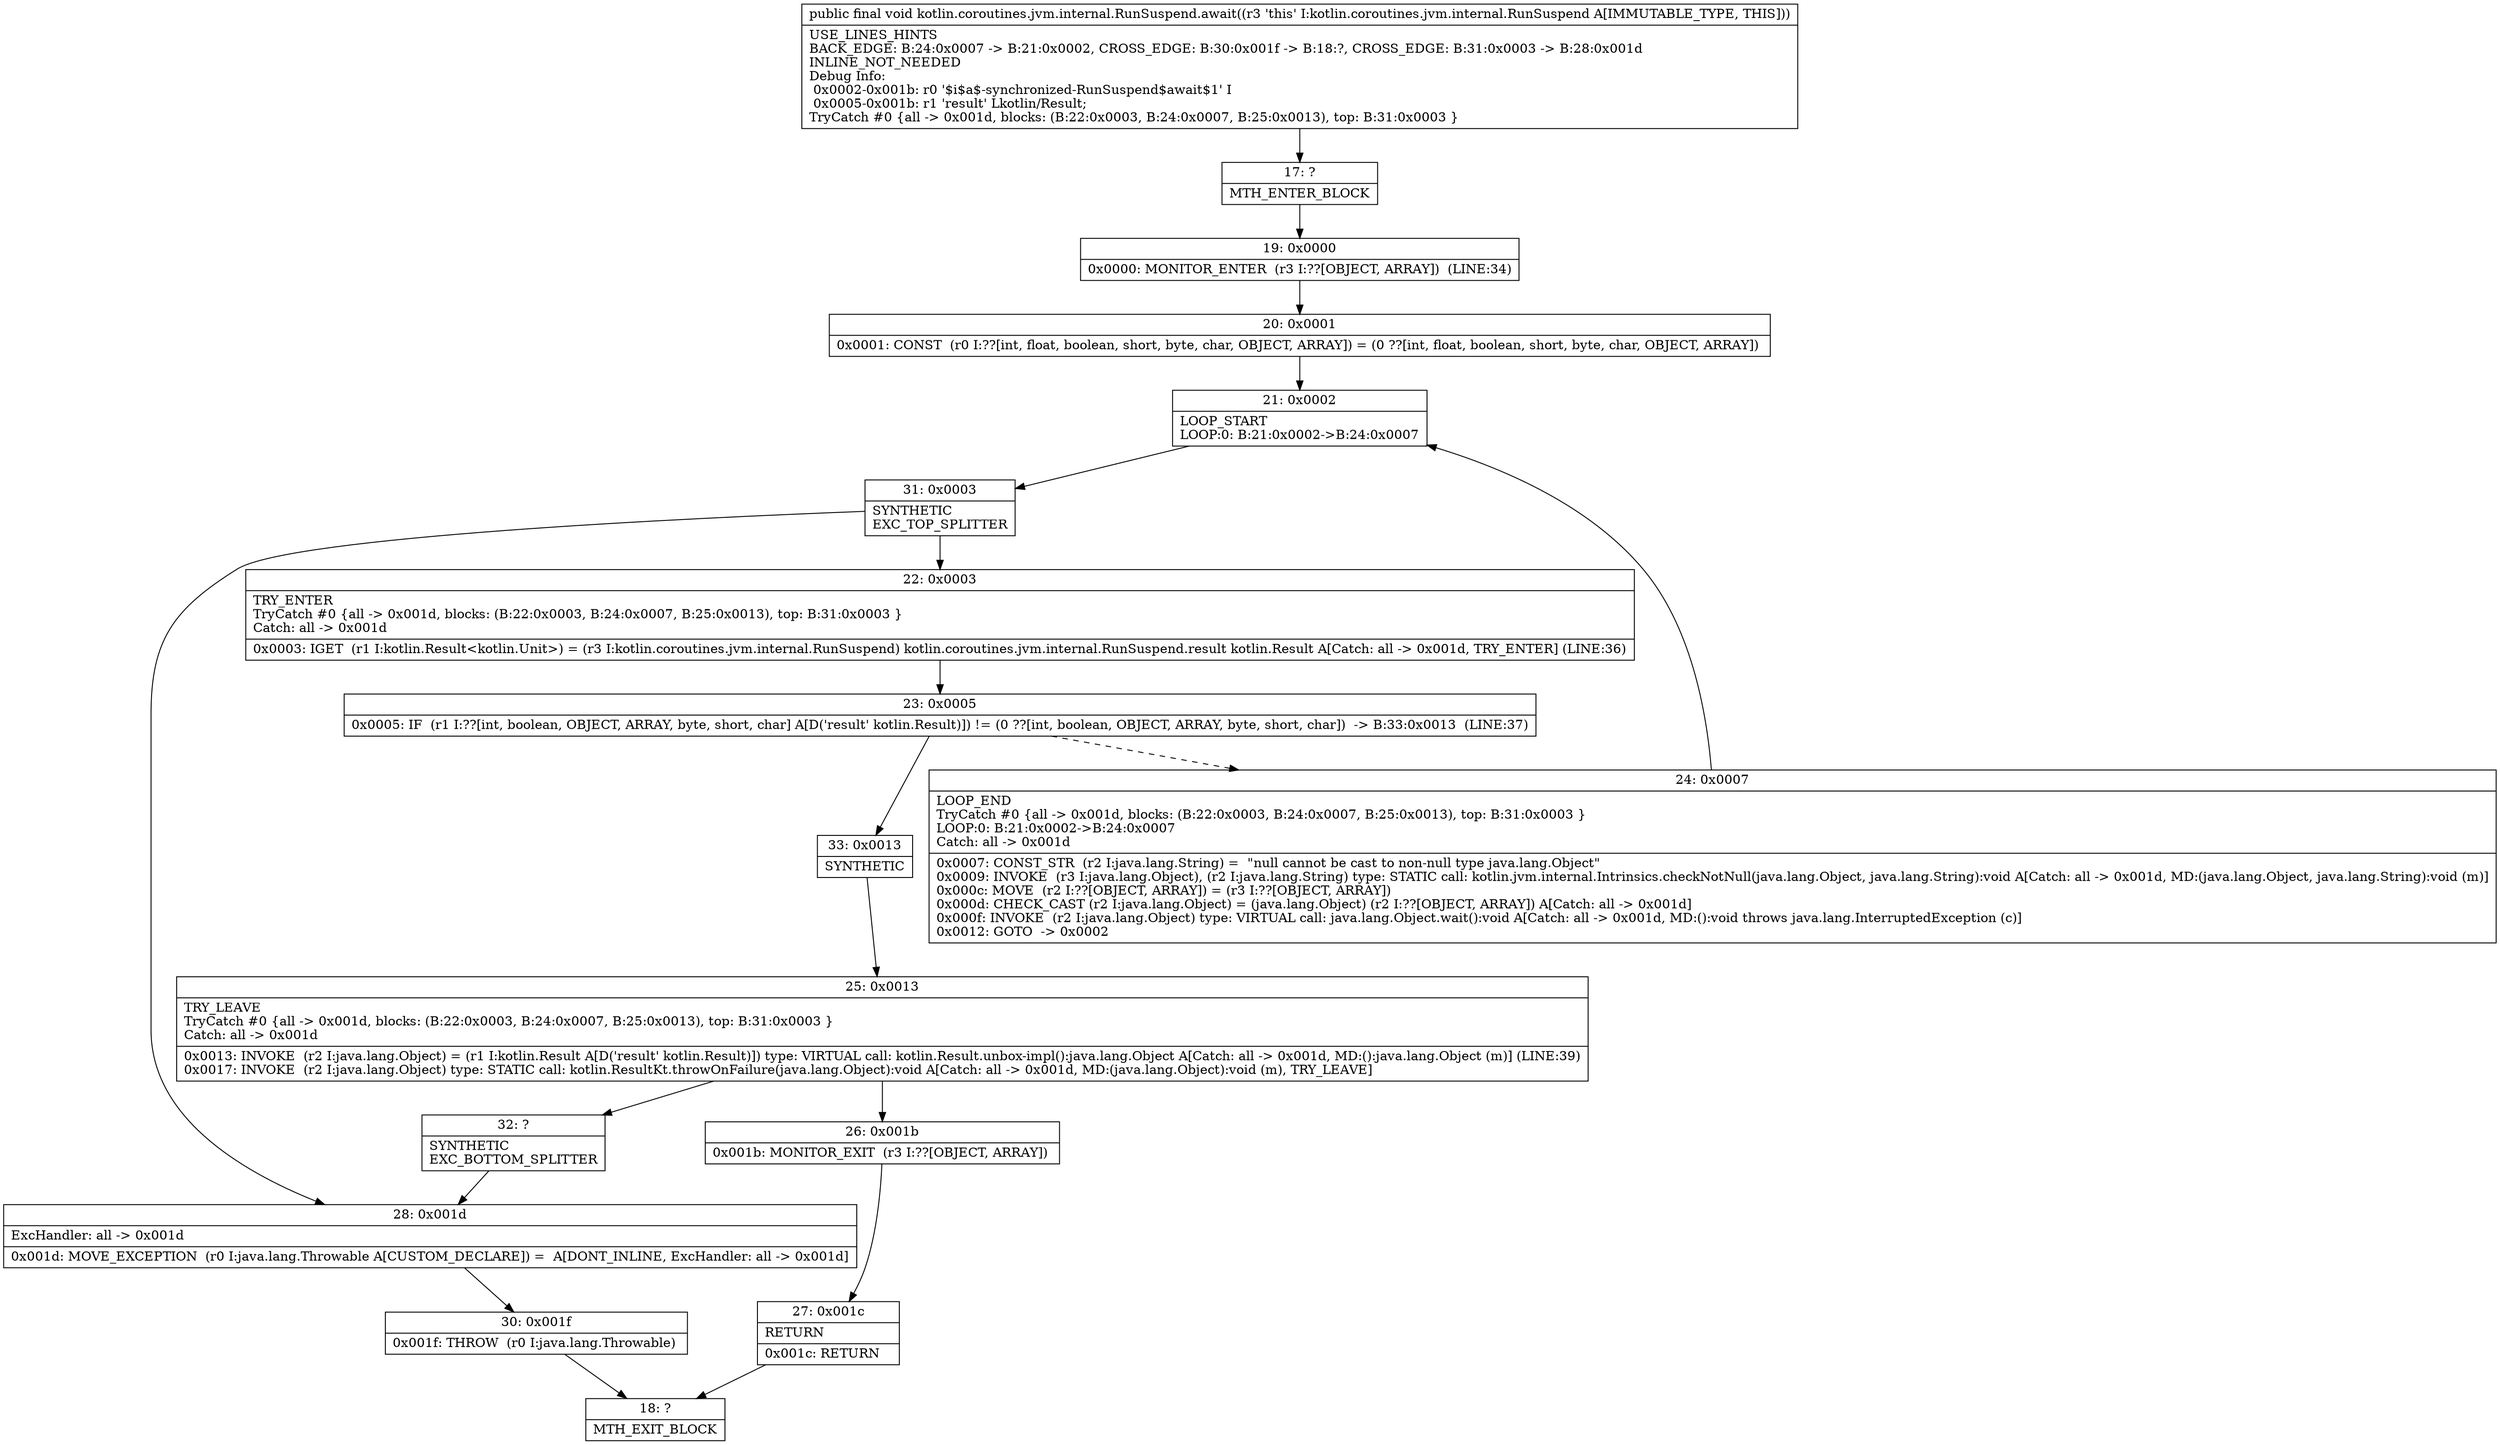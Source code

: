 digraph "CFG forkotlin.coroutines.jvm.internal.RunSuspend.await()V" {
Node_17 [shape=record,label="{17\:\ ?|MTH_ENTER_BLOCK\l}"];
Node_19 [shape=record,label="{19\:\ 0x0000|0x0000: MONITOR_ENTER  (r3 I:??[OBJECT, ARRAY])  (LINE:34)\l}"];
Node_20 [shape=record,label="{20\:\ 0x0001|0x0001: CONST  (r0 I:??[int, float, boolean, short, byte, char, OBJECT, ARRAY]) = (0 ??[int, float, boolean, short, byte, char, OBJECT, ARRAY]) \l}"];
Node_21 [shape=record,label="{21\:\ 0x0002|LOOP_START\lLOOP:0: B:21:0x0002\-\>B:24:0x0007\l}"];
Node_31 [shape=record,label="{31\:\ 0x0003|SYNTHETIC\lEXC_TOP_SPLITTER\l}"];
Node_22 [shape=record,label="{22\:\ 0x0003|TRY_ENTER\lTryCatch #0 \{all \-\> 0x001d, blocks: (B:22:0x0003, B:24:0x0007, B:25:0x0013), top: B:31:0x0003 \}\lCatch: all \-\> 0x001d\l|0x0003: IGET  (r1 I:kotlin.Result\<kotlin.Unit\>) = (r3 I:kotlin.coroutines.jvm.internal.RunSuspend) kotlin.coroutines.jvm.internal.RunSuspend.result kotlin.Result A[Catch: all \-\> 0x001d, TRY_ENTER] (LINE:36)\l}"];
Node_23 [shape=record,label="{23\:\ 0x0005|0x0005: IF  (r1 I:??[int, boolean, OBJECT, ARRAY, byte, short, char] A[D('result' kotlin.Result)]) != (0 ??[int, boolean, OBJECT, ARRAY, byte, short, char])  \-\> B:33:0x0013  (LINE:37)\l}"];
Node_24 [shape=record,label="{24\:\ 0x0007|LOOP_END\lTryCatch #0 \{all \-\> 0x001d, blocks: (B:22:0x0003, B:24:0x0007, B:25:0x0013), top: B:31:0x0003 \}\lLOOP:0: B:21:0x0002\-\>B:24:0x0007\lCatch: all \-\> 0x001d\l|0x0007: CONST_STR  (r2 I:java.lang.String) =  \"null cannot be cast to non\-null type java.lang.Object\" \l0x0009: INVOKE  (r3 I:java.lang.Object), (r2 I:java.lang.String) type: STATIC call: kotlin.jvm.internal.Intrinsics.checkNotNull(java.lang.Object, java.lang.String):void A[Catch: all \-\> 0x001d, MD:(java.lang.Object, java.lang.String):void (m)]\l0x000c: MOVE  (r2 I:??[OBJECT, ARRAY]) = (r3 I:??[OBJECT, ARRAY]) \l0x000d: CHECK_CAST (r2 I:java.lang.Object) = (java.lang.Object) (r2 I:??[OBJECT, ARRAY]) A[Catch: all \-\> 0x001d]\l0x000f: INVOKE  (r2 I:java.lang.Object) type: VIRTUAL call: java.lang.Object.wait():void A[Catch: all \-\> 0x001d, MD:():void throws java.lang.InterruptedException (c)]\l0x0012: GOTO  \-\> 0x0002 \l}"];
Node_33 [shape=record,label="{33\:\ 0x0013|SYNTHETIC\l}"];
Node_25 [shape=record,label="{25\:\ 0x0013|TRY_LEAVE\lTryCatch #0 \{all \-\> 0x001d, blocks: (B:22:0x0003, B:24:0x0007, B:25:0x0013), top: B:31:0x0003 \}\lCatch: all \-\> 0x001d\l|0x0013: INVOKE  (r2 I:java.lang.Object) = (r1 I:kotlin.Result A[D('result' kotlin.Result)]) type: VIRTUAL call: kotlin.Result.unbox\-impl():java.lang.Object A[Catch: all \-\> 0x001d, MD:():java.lang.Object (m)] (LINE:39)\l0x0017: INVOKE  (r2 I:java.lang.Object) type: STATIC call: kotlin.ResultKt.throwOnFailure(java.lang.Object):void A[Catch: all \-\> 0x001d, MD:(java.lang.Object):void (m), TRY_LEAVE]\l}"];
Node_26 [shape=record,label="{26\:\ 0x001b|0x001b: MONITOR_EXIT  (r3 I:??[OBJECT, ARRAY]) \l}"];
Node_27 [shape=record,label="{27\:\ 0x001c|RETURN\l|0x001c: RETURN   \l}"];
Node_18 [shape=record,label="{18\:\ ?|MTH_EXIT_BLOCK\l}"];
Node_32 [shape=record,label="{32\:\ ?|SYNTHETIC\lEXC_BOTTOM_SPLITTER\l}"];
Node_28 [shape=record,label="{28\:\ 0x001d|ExcHandler: all \-\> 0x001d\l|0x001d: MOVE_EXCEPTION  (r0 I:java.lang.Throwable A[CUSTOM_DECLARE]) =  A[DONT_INLINE, ExcHandler: all \-\> 0x001d]\l}"];
Node_30 [shape=record,label="{30\:\ 0x001f|0x001f: THROW  (r0 I:java.lang.Throwable) \l}"];
MethodNode[shape=record,label="{public final void kotlin.coroutines.jvm.internal.RunSuspend.await((r3 'this' I:kotlin.coroutines.jvm.internal.RunSuspend A[IMMUTABLE_TYPE, THIS]))  | USE_LINES_HINTS\lBACK_EDGE: B:24:0x0007 \-\> B:21:0x0002, CROSS_EDGE: B:30:0x001f \-\> B:18:?, CROSS_EDGE: B:31:0x0003 \-\> B:28:0x001d\lINLINE_NOT_NEEDED\lDebug Info:\l  0x0002\-0x001b: r0 '$i$a$\-synchronized\-RunSuspend$await$1' I\l  0x0005\-0x001b: r1 'result' Lkotlin\/Result;\lTryCatch #0 \{all \-\> 0x001d, blocks: (B:22:0x0003, B:24:0x0007, B:25:0x0013), top: B:31:0x0003 \}\l}"];
MethodNode -> Node_17;Node_17 -> Node_19;
Node_19 -> Node_20;
Node_20 -> Node_21;
Node_21 -> Node_31;
Node_31 -> Node_22;
Node_31 -> Node_28;
Node_22 -> Node_23;
Node_23 -> Node_24[style=dashed];
Node_23 -> Node_33;
Node_24 -> Node_21;
Node_33 -> Node_25;
Node_25 -> Node_26;
Node_25 -> Node_32;
Node_26 -> Node_27;
Node_27 -> Node_18;
Node_32 -> Node_28;
Node_28 -> Node_30;
Node_30 -> Node_18;
}


